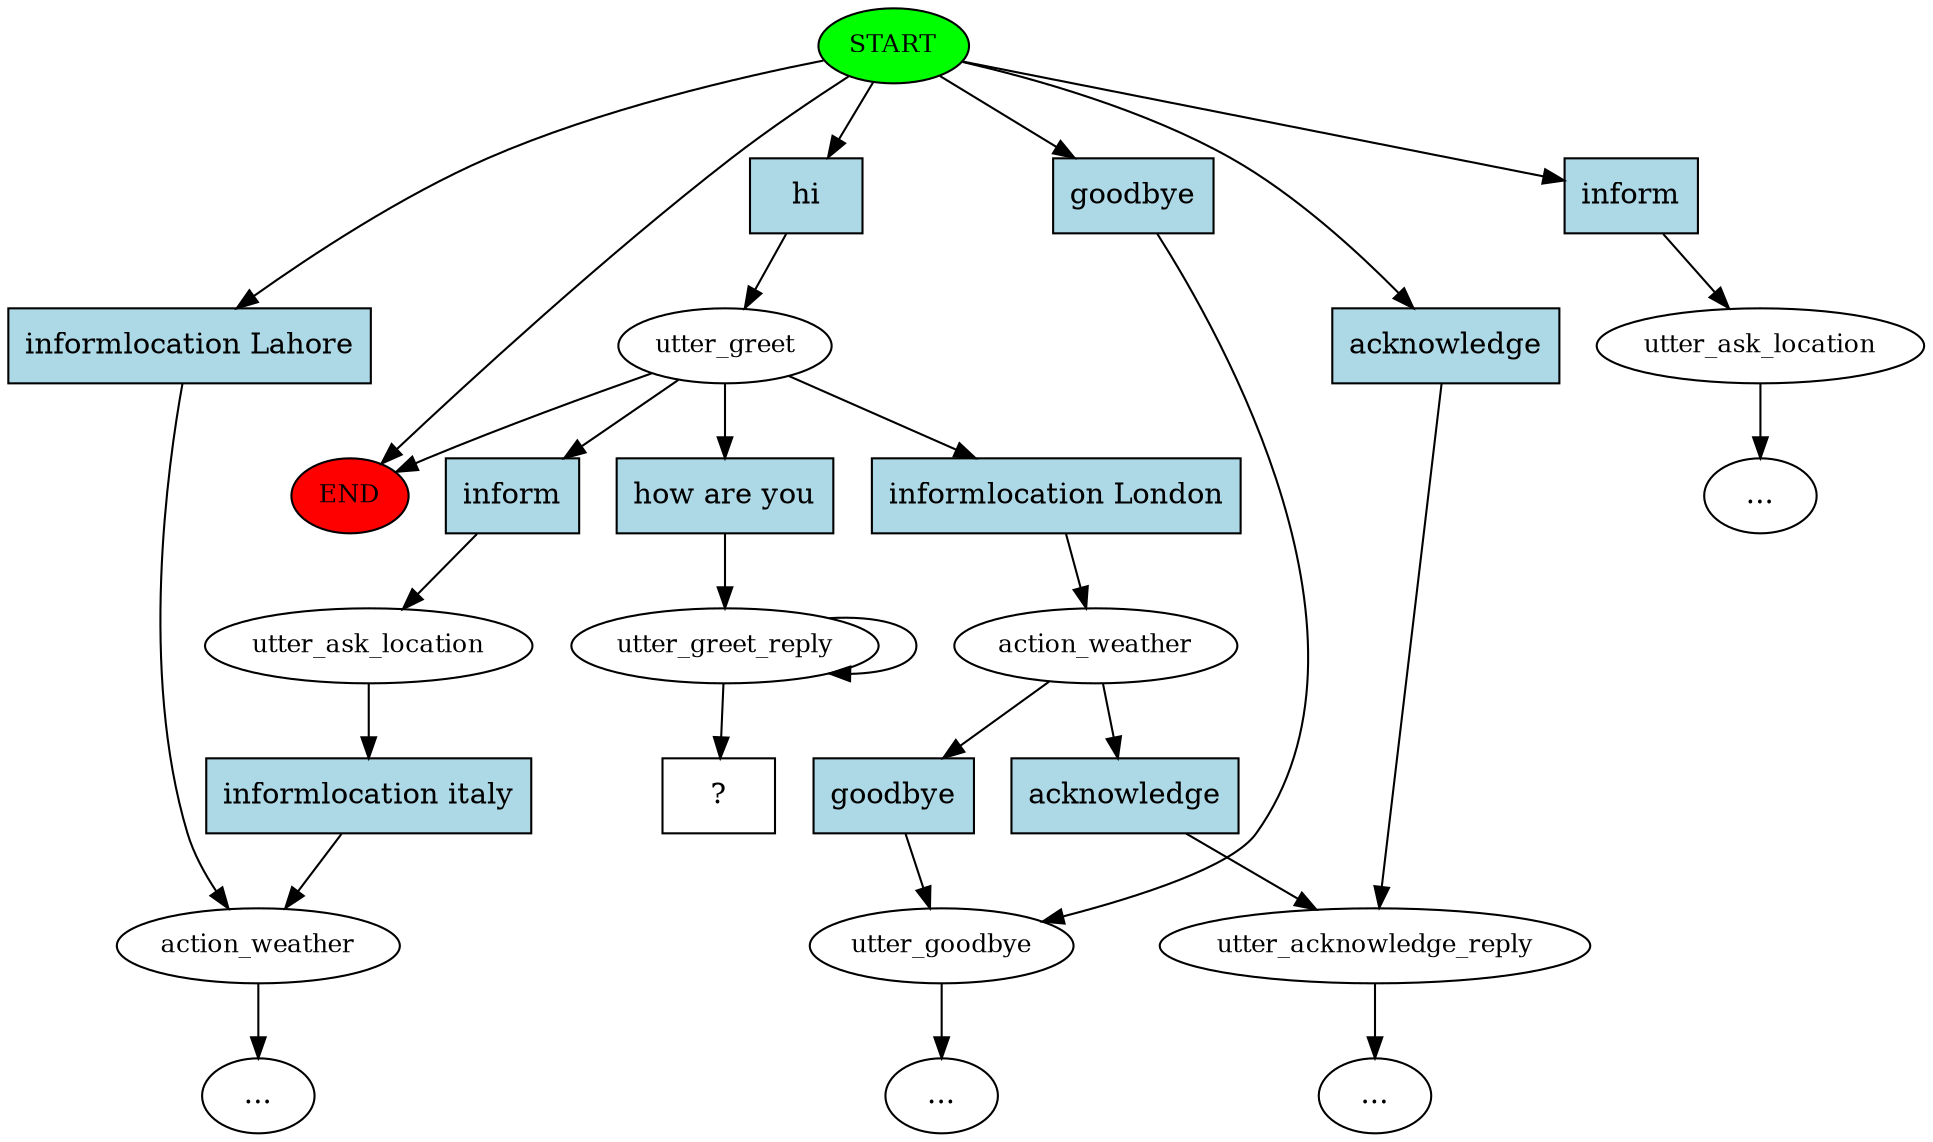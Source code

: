 digraph  {
0 [class="start active", fillcolor=green, fontsize=12, label=START, style=filled];
"-1" [class=end, fillcolor=red, fontsize=12, label=END, style=filled];
1 [class="", fontsize=12, label=utter_goodbye];
2 [class=active, fontsize=12, label=utter_greet];
3 [class="", fontsize=12, label=action_weather];
4 [class="", fontsize=12, label=utter_acknowledge_reply];
5 [class="", fontsize=12, label=utter_ask_location];
"-6" [class=ellipsis, label="..."];
7 [class="", fontsize=12, label=utter_ask_location];
10 [class="", fontsize=12, label=action_weather];
"-10" [class=ellipsis, label="..."];
"-11" [class=ellipsis, label="..."];
"-12" [class=ellipsis, label="..."];
21 [class=active, fontsize=12, label=utter_greet_reply];
23 [class="intent dashed active", label="  ?  ", shape=rect];
24 [class=intent, fillcolor=lightblue, label=goodbye, shape=rect, style=filled];
25 [class="intent active", fillcolor=lightblue, label=hi, shape=rect, style=filled];
26 [class=intent, fillcolor=lightblue, label="informlocation Lahore", shape=rect, style=filled];
27 [class=intent, fillcolor=lightblue, label=acknowledge, shape=rect, style=filled];
28 [class=intent, fillcolor=lightblue, label=inform, shape=rect, style=filled];
29 [class=intent, fillcolor=lightblue, label=inform, shape=rect, style=filled];
30 [class=intent, fillcolor=lightblue, label="informlocation London", shape=rect, style=filled];
31 [class="intent active", fillcolor=lightblue, label="how are you", shape=rect, style=filled];
32 [class=intent, fillcolor=lightblue, label="informlocation italy", shape=rect, style=filled];
33 [class=intent, fillcolor=lightblue, label=acknowledge, shape=rect, style=filled];
34 [class=intent, fillcolor=lightblue, label=goodbye, shape=rect, style=filled];
0 -> "-1"  [class="", key=NONE, label=""];
0 -> 24  [class="", key=0];
0 -> 25  [class=active, key=0];
0 -> 26  [class="", key=0];
0 -> 27  [class="", key=0];
0 -> 28  [class="", key=0];
1 -> "-10"  [class="", key=NONE, label=""];
2 -> "-1"  [class="", key=NONE, label=""];
2 -> 29  [class="", key=0];
2 -> 30  [class="", key=0];
2 -> 31  [class=active, key=0];
3 -> "-11"  [class="", key=NONE, label=""];
4 -> "-12"  [class="", key=NONE, label=""];
5 -> "-6"  [class="", key=NONE, label=""];
7 -> 32  [class="", key=0];
10 -> 33  [class="", key=0];
10 -> 34  [class="", key=0];
21 -> 23  [class=active, key=NONE, label=""];
21 -> 21  [class=active, key=NONE, label=""];
24 -> 1  [class="", key=0];
25 -> 2  [class=active, key=0];
26 -> 3  [class="", key=0];
27 -> 4  [class="", key=0];
28 -> 5  [class="", key=0];
29 -> 7  [class="", key=0];
30 -> 10  [class="", key=0];
31 -> 21  [class=active, key=0];
32 -> 3  [class="", key=0];
33 -> 4  [class="", key=0];
34 -> 1  [class="", key=0];
}
